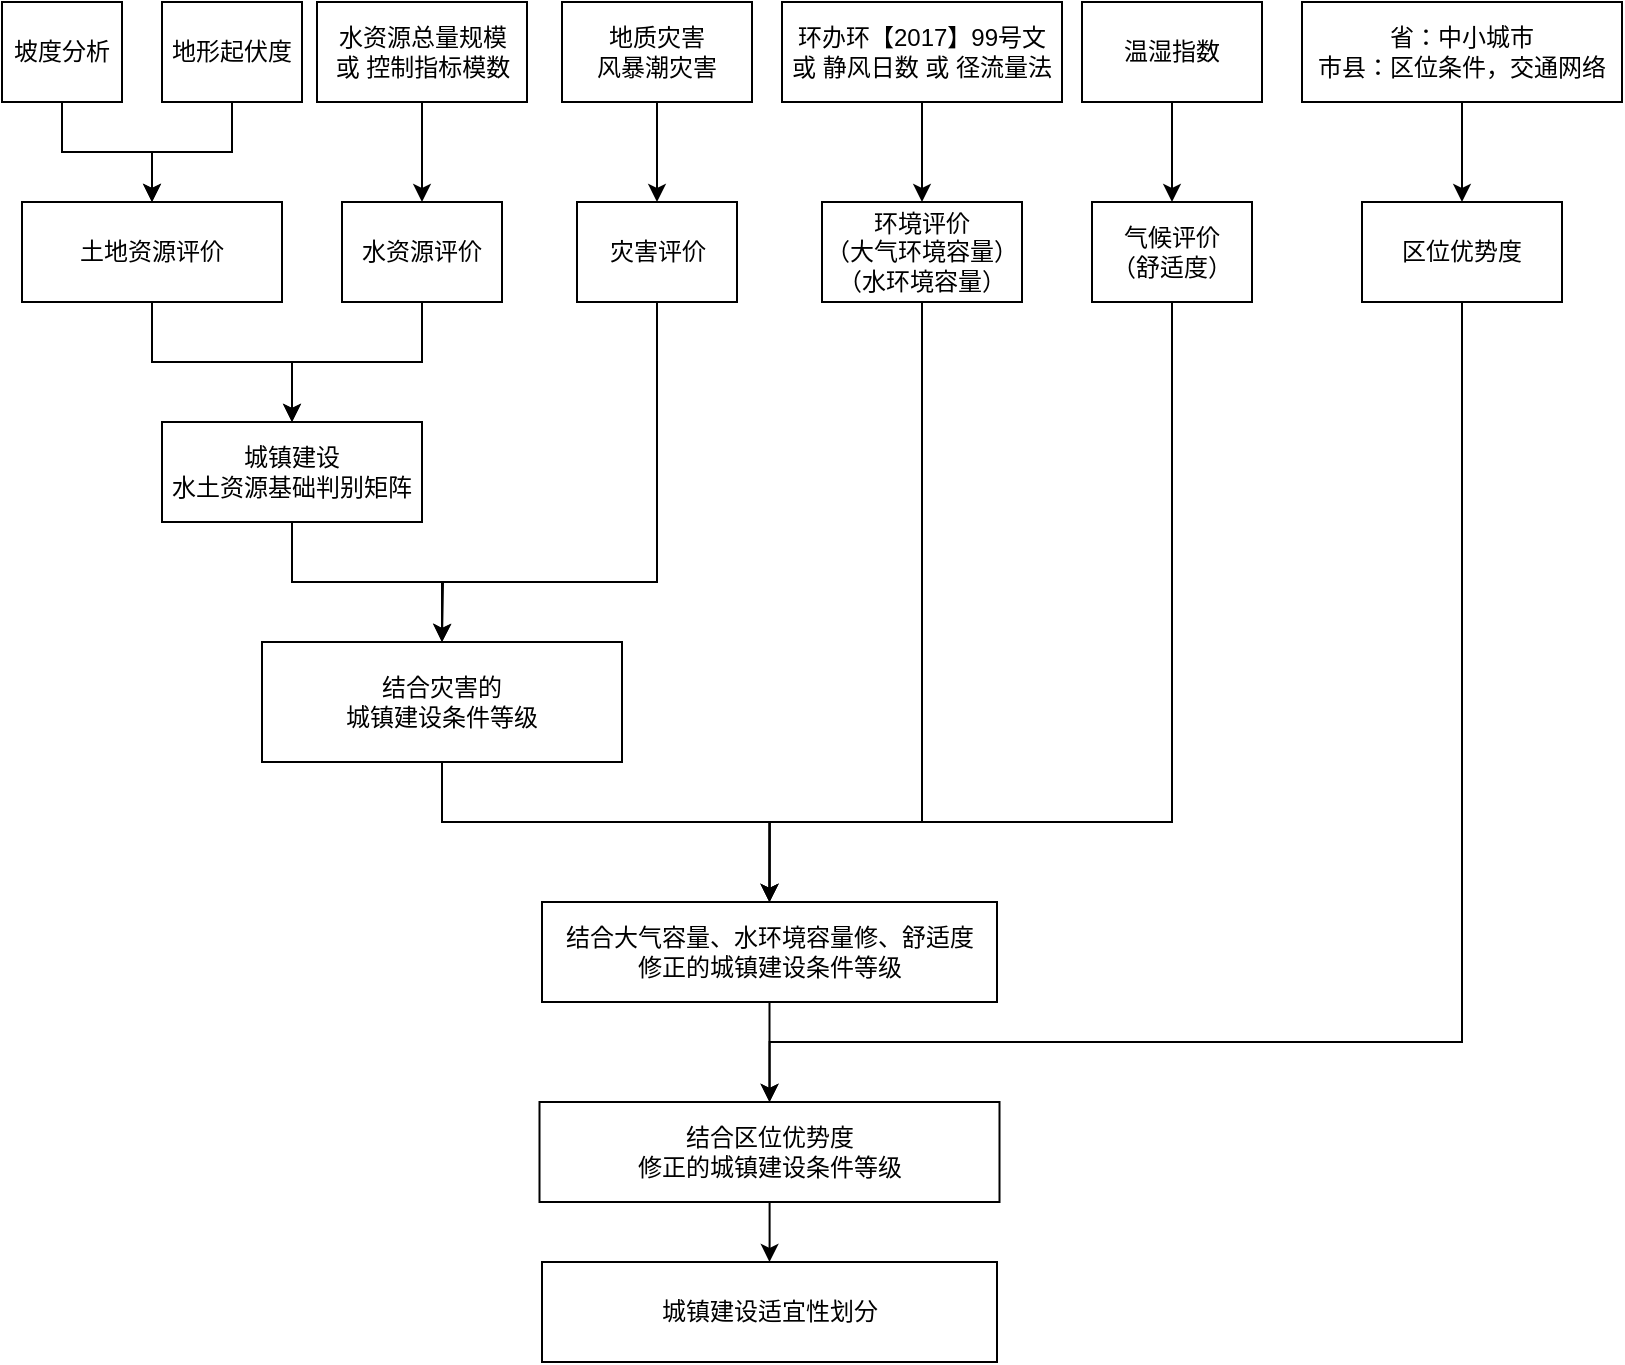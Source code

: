 <mxfile version="12.4.9" type="github">
  <diagram id="0WB9vr_3PHV0GKWeYEQN" name="第 1 页">
    <mxGraphModel dx="1662" dy="794" grid="1" gridSize="10" guides="1" tooltips="1" connect="1" arrows="1" fold="1" page="1" pageScale="1" pageWidth="827" pageHeight="1169" math="0" shadow="0">
      <root>
        <mxCell id="0"/>
        <mxCell id="1" parent="0"/>
        <mxCell id="CdLjifCXjquY_j_QiCDK-1" style="edgeStyle=orthogonalEdgeStyle;rounded=0;orthogonalLoop=1;jettySize=auto;html=1;" edge="1" parent="1" source="CdLjifCXjquY_j_QiCDK-2" target="CdLjifCXjquY_j_QiCDK-16">
          <mxGeometry relative="1" as="geometry"/>
        </mxCell>
        <mxCell id="CdLjifCXjquY_j_QiCDK-2" value="坡度分析" style="rounded=0;whiteSpace=wrap;html=1;" vertex="1" parent="1">
          <mxGeometry x="10" y="20" width="60" height="50" as="geometry"/>
        </mxCell>
        <mxCell id="CdLjifCXjquY_j_QiCDK-3" style="edgeStyle=orthogonalEdgeStyle;rounded=0;orthogonalLoop=1;jettySize=auto;html=1;entryX=0.5;entryY=0;entryDx=0;entryDy=0;" edge="1" parent="1" source="CdLjifCXjquY_j_QiCDK-4" target="CdLjifCXjquY_j_QiCDK-27">
          <mxGeometry relative="1" as="geometry"/>
        </mxCell>
        <mxCell id="CdLjifCXjquY_j_QiCDK-4" value="水资源评价" style="rounded=0;whiteSpace=wrap;html=1;" vertex="1" parent="1">
          <mxGeometry x="180" y="120" width="80" height="50" as="geometry"/>
        </mxCell>
        <mxCell id="CdLjifCXjquY_j_QiCDK-55" style="edgeStyle=orthogonalEdgeStyle;rounded=0;orthogonalLoop=1;jettySize=auto;html=1;entryX=0.5;entryY=0;entryDx=0;entryDy=0;" edge="1" parent="1" source="CdLjifCXjquY_j_QiCDK-10" target="CdLjifCXjquY_j_QiCDK-51">
          <mxGeometry relative="1" as="geometry">
            <Array as="points">
              <mxPoint x="740" y="540"/>
              <mxPoint x="394" y="540"/>
            </Array>
          </mxGeometry>
        </mxCell>
        <mxCell id="CdLjifCXjquY_j_QiCDK-10" value="区位优势度" style="rounded=0;whiteSpace=wrap;html=1;" vertex="1" parent="1">
          <mxGeometry x="690" y="120" width="100" height="50" as="geometry"/>
        </mxCell>
        <mxCell id="CdLjifCXjquY_j_QiCDK-13" style="edgeStyle=orthogonalEdgeStyle;rounded=0;orthogonalLoop=1;jettySize=auto;html=1;exitX=0.5;exitY=1;exitDx=0;exitDy=0;entryX=0.5;entryY=0;entryDx=0;entryDy=0;" edge="1" parent="1" source="CdLjifCXjquY_j_QiCDK-14" target="CdLjifCXjquY_j_QiCDK-16">
          <mxGeometry relative="1" as="geometry"/>
        </mxCell>
        <mxCell id="CdLjifCXjquY_j_QiCDK-14" value="地形起伏度" style="rounded=0;whiteSpace=wrap;html=1;" vertex="1" parent="1">
          <mxGeometry x="90" y="20" width="70" height="50" as="geometry"/>
        </mxCell>
        <mxCell id="CdLjifCXjquY_j_QiCDK-15" style="edgeStyle=orthogonalEdgeStyle;rounded=0;orthogonalLoop=1;jettySize=auto;html=1;entryX=0.5;entryY=0;entryDx=0;entryDy=0;" edge="1" parent="1" source="CdLjifCXjquY_j_QiCDK-16" target="CdLjifCXjquY_j_QiCDK-27">
          <mxGeometry relative="1" as="geometry"/>
        </mxCell>
        <mxCell id="CdLjifCXjquY_j_QiCDK-16" value="土地资源评价" style="rounded=0;whiteSpace=wrap;html=1;" vertex="1" parent="1">
          <mxGeometry x="20" y="120" width="130" height="50" as="geometry"/>
        </mxCell>
        <mxCell id="CdLjifCXjquY_j_QiCDK-17" style="edgeStyle=orthogonalEdgeStyle;rounded=0;orthogonalLoop=1;jettySize=auto;html=1;entryX=0.5;entryY=0;entryDx=0;entryDy=0;" edge="1" parent="1" source="CdLjifCXjquY_j_QiCDK-18" target="CdLjifCXjquY_j_QiCDK-4">
          <mxGeometry relative="1" as="geometry"/>
        </mxCell>
        <mxCell id="CdLjifCXjquY_j_QiCDK-18" value="水资源总量规模&lt;br&gt;或 控制指标模数" style="rounded=0;whiteSpace=wrap;html=1;" vertex="1" parent="1">
          <mxGeometry x="167.5" y="20" width="105" height="50" as="geometry"/>
        </mxCell>
        <mxCell id="CdLjifCXjquY_j_QiCDK-24" value="" style="edgeStyle=orthogonalEdgeStyle;rounded=0;orthogonalLoop=1;jettySize=auto;html=1;" edge="1" parent="1" source="CdLjifCXjquY_j_QiCDK-25" target="CdLjifCXjquY_j_QiCDK-10">
          <mxGeometry relative="1" as="geometry"/>
        </mxCell>
        <mxCell id="CdLjifCXjquY_j_QiCDK-25" value="省：中小城市&lt;br&gt;市县：区位条件，交通网络" style="rounded=0;whiteSpace=wrap;html=1;" vertex="1" parent="1">
          <mxGeometry x="660" y="20" width="160" height="50" as="geometry"/>
        </mxCell>
        <mxCell id="CdLjifCXjquY_j_QiCDK-48" style="edgeStyle=orthogonalEdgeStyle;rounded=0;orthogonalLoop=1;jettySize=auto;html=1;exitX=0.5;exitY=1;exitDx=0;exitDy=0;" edge="1" parent="1" source="CdLjifCXjquY_j_QiCDK-27">
          <mxGeometry relative="1" as="geometry">
            <mxPoint x="230" y="340" as="targetPoint"/>
          </mxGeometry>
        </mxCell>
        <mxCell id="CdLjifCXjquY_j_QiCDK-27" value="城镇建设&lt;br&gt;水土资源基础判别矩阵" style="rounded=0;whiteSpace=wrap;html=1;" vertex="1" parent="1">
          <mxGeometry x="90" y="230" width="130" height="50" as="geometry"/>
        </mxCell>
        <mxCell id="CdLjifCXjquY_j_QiCDK-52" style="edgeStyle=orthogonalEdgeStyle;rounded=0;orthogonalLoop=1;jettySize=auto;html=1;entryX=0.5;entryY=0;entryDx=0;entryDy=0;" edge="1" parent="1" source="CdLjifCXjquY_j_QiCDK-29" target="CdLjifCXjquY_j_QiCDK-50">
          <mxGeometry relative="1" as="geometry">
            <Array as="points">
              <mxPoint x="230" y="430"/>
              <mxPoint x="394" y="430"/>
            </Array>
          </mxGeometry>
        </mxCell>
        <mxCell id="CdLjifCXjquY_j_QiCDK-29" value="结合灾害的&lt;br&gt;城镇建设条件等级" style="rounded=0;whiteSpace=wrap;html=1;" vertex="1" parent="1">
          <mxGeometry x="140" y="340" width="180" height="60" as="geometry"/>
        </mxCell>
        <mxCell id="CdLjifCXjquY_j_QiCDK-54" style="edgeStyle=orthogonalEdgeStyle;rounded=0;orthogonalLoop=1;jettySize=auto;html=1;entryX=0.5;entryY=0;entryDx=0;entryDy=0;" edge="1" parent="1" source="CdLjifCXjquY_j_QiCDK-36" target="CdLjifCXjquY_j_QiCDK-50">
          <mxGeometry relative="1" as="geometry">
            <Array as="points">
              <mxPoint x="595" y="430"/>
              <mxPoint x="394" y="430"/>
            </Array>
          </mxGeometry>
        </mxCell>
        <mxCell id="CdLjifCXjquY_j_QiCDK-36" value="气候评价&lt;br&gt;（舒适度）" style="rounded=0;whiteSpace=wrap;html=1;" vertex="1" parent="1">
          <mxGeometry x="555" y="120" width="80" height="50" as="geometry"/>
        </mxCell>
        <mxCell id="CdLjifCXjquY_j_QiCDK-37" style="edgeStyle=orthogonalEdgeStyle;rounded=0;orthogonalLoop=1;jettySize=auto;html=1;" edge="1" parent="1" source="CdLjifCXjquY_j_QiCDK-38" target="CdLjifCXjquY_j_QiCDK-36">
          <mxGeometry relative="1" as="geometry"/>
        </mxCell>
        <mxCell id="CdLjifCXjquY_j_QiCDK-38" value="温湿指数" style="rounded=0;whiteSpace=wrap;html=1;" vertex="1" parent="1">
          <mxGeometry x="550" y="20" width="90" height="50" as="geometry"/>
        </mxCell>
        <mxCell id="CdLjifCXjquY_j_QiCDK-47" style="edgeStyle=orthogonalEdgeStyle;rounded=0;orthogonalLoop=1;jettySize=auto;html=1;entryX=0.5;entryY=0;entryDx=0;entryDy=0;" edge="1" parent="1" source="CdLjifCXjquY_j_QiCDK-40" target="CdLjifCXjquY_j_QiCDK-29">
          <mxGeometry relative="1" as="geometry">
            <Array as="points">
              <mxPoint x="338" y="310"/>
              <mxPoint x="230" y="310"/>
            </Array>
          </mxGeometry>
        </mxCell>
        <mxCell id="CdLjifCXjquY_j_QiCDK-40" value="灾害评价" style="rounded=0;whiteSpace=wrap;html=1;" vertex="1" parent="1">
          <mxGeometry x="297.5" y="120" width="80" height="50" as="geometry"/>
        </mxCell>
        <mxCell id="CdLjifCXjquY_j_QiCDK-41" value="" style="edgeStyle=orthogonalEdgeStyle;rounded=0;orthogonalLoop=1;jettySize=auto;html=1;" edge="1" parent="1" source="CdLjifCXjquY_j_QiCDK-42" target="CdLjifCXjquY_j_QiCDK-40">
          <mxGeometry relative="1" as="geometry"/>
        </mxCell>
        <mxCell id="CdLjifCXjquY_j_QiCDK-42" value="地质灾害&lt;br&gt;风暴潮灾害" style="rounded=0;whiteSpace=wrap;html=1;" vertex="1" parent="1">
          <mxGeometry x="290" y="20" width="95" height="50" as="geometry"/>
        </mxCell>
        <mxCell id="CdLjifCXjquY_j_QiCDK-53" style="edgeStyle=orthogonalEdgeStyle;rounded=0;orthogonalLoop=1;jettySize=auto;html=1;entryX=0.5;entryY=0;entryDx=0;entryDy=0;" edge="1" parent="1" source="CdLjifCXjquY_j_QiCDK-43" target="CdLjifCXjquY_j_QiCDK-50">
          <mxGeometry relative="1" as="geometry">
            <Array as="points">
              <mxPoint x="470" y="430"/>
              <mxPoint x="394" y="430"/>
            </Array>
          </mxGeometry>
        </mxCell>
        <mxCell id="CdLjifCXjquY_j_QiCDK-43" value="环境评价&lt;br&gt;（大气环境容量）&lt;br&gt;（水环境容量）" style="rounded=0;whiteSpace=wrap;html=1;" vertex="1" parent="1">
          <mxGeometry x="420" y="120" width="100" height="50" as="geometry"/>
        </mxCell>
        <mxCell id="CdLjifCXjquY_j_QiCDK-44" style="edgeStyle=orthogonalEdgeStyle;rounded=0;orthogonalLoop=1;jettySize=auto;html=1;entryX=0.5;entryY=0;entryDx=0;entryDy=0;" edge="1" parent="1" source="CdLjifCXjquY_j_QiCDK-45" target="CdLjifCXjquY_j_QiCDK-43">
          <mxGeometry relative="1" as="geometry"/>
        </mxCell>
        <mxCell id="CdLjifCXjquY_j_QiCDK-45" value="环办环【2017】99号文&lt;br&gt;或 静风日数 或 径流量法" style="rounded=0;whiteSpace=wrap;html=1;" vertex="1" parent="1">
          <mxGeometry x="400" y="20" width="140" height="50" as="geometry"/>
        </mxCell>
        <mxCell id="CdLjifCXjquY_j_QiCDK-49" value="" style="edgeStyle=orthogonalEdgeStyle;rounded=0;orthogonalLoop=1;jettySize=auto;html=1;" edge="1" parent="1" source="CdLjifCXjquY_j_QiCDK-50" target="CdLjifCXjquY_j_QiCDK-51">
          <mxGeometry relative="1" as="geometry"/>
        </mxCell>
        <mxCell id="CdLjifCXjquY_j_QiCDK-50" value="结合大气容量、水环境容量修、舒适度&lt;br&gt;修正的城镇建设条件等级" style="rounded=0;whiteSpace=wrap;html=1;" vertex="1" parent="1">
          <mxGeometry x="280" y="470" width="227.5" height="50" as="geometry"/>
        </mxCell>
        <mxCell id="CdLjifCXjquY_j_QiCDK-57" value="" style="edgeStyle=orthogonalEdgeStyle;rounded=0;orthogonalLoop=1;jettySize=auto;html=1;" edge="1" parent="1" source="CdLjifCXjquY_j_QiCDK-51" target="CdLjifCXjquY_j_QiCDK-56">
          <mxGeometry relative="1" as="geometry"/>
        </mxCell>
        <mxCell id="CdLjifCXjquY_j_QiCDK-51" value="结合区位优势度&lt;br&gt;修正的城镇建设条件等级" style="rounded=0;whiteSpace=wrap;html=1;" vertex="1" parent="1">
          <mxGeometry x="278.75" y="570" width="230" height="50" as="geometry"/>
        </mxCell>
        <mxCell id="CdLjifCXjquY_j_QiCDK-56" value="城镇建设适宜性划分" style="rounded=0;whiteSpace=wrap;html=1;" vertex="1" parent="1">
          <mxGeometry x="280" y="650" width="227.5" height="50" as="geometry"/>
        </mxCell>
      </root>
    </mxGraphModel>
  </diagram>
</mxfile>
